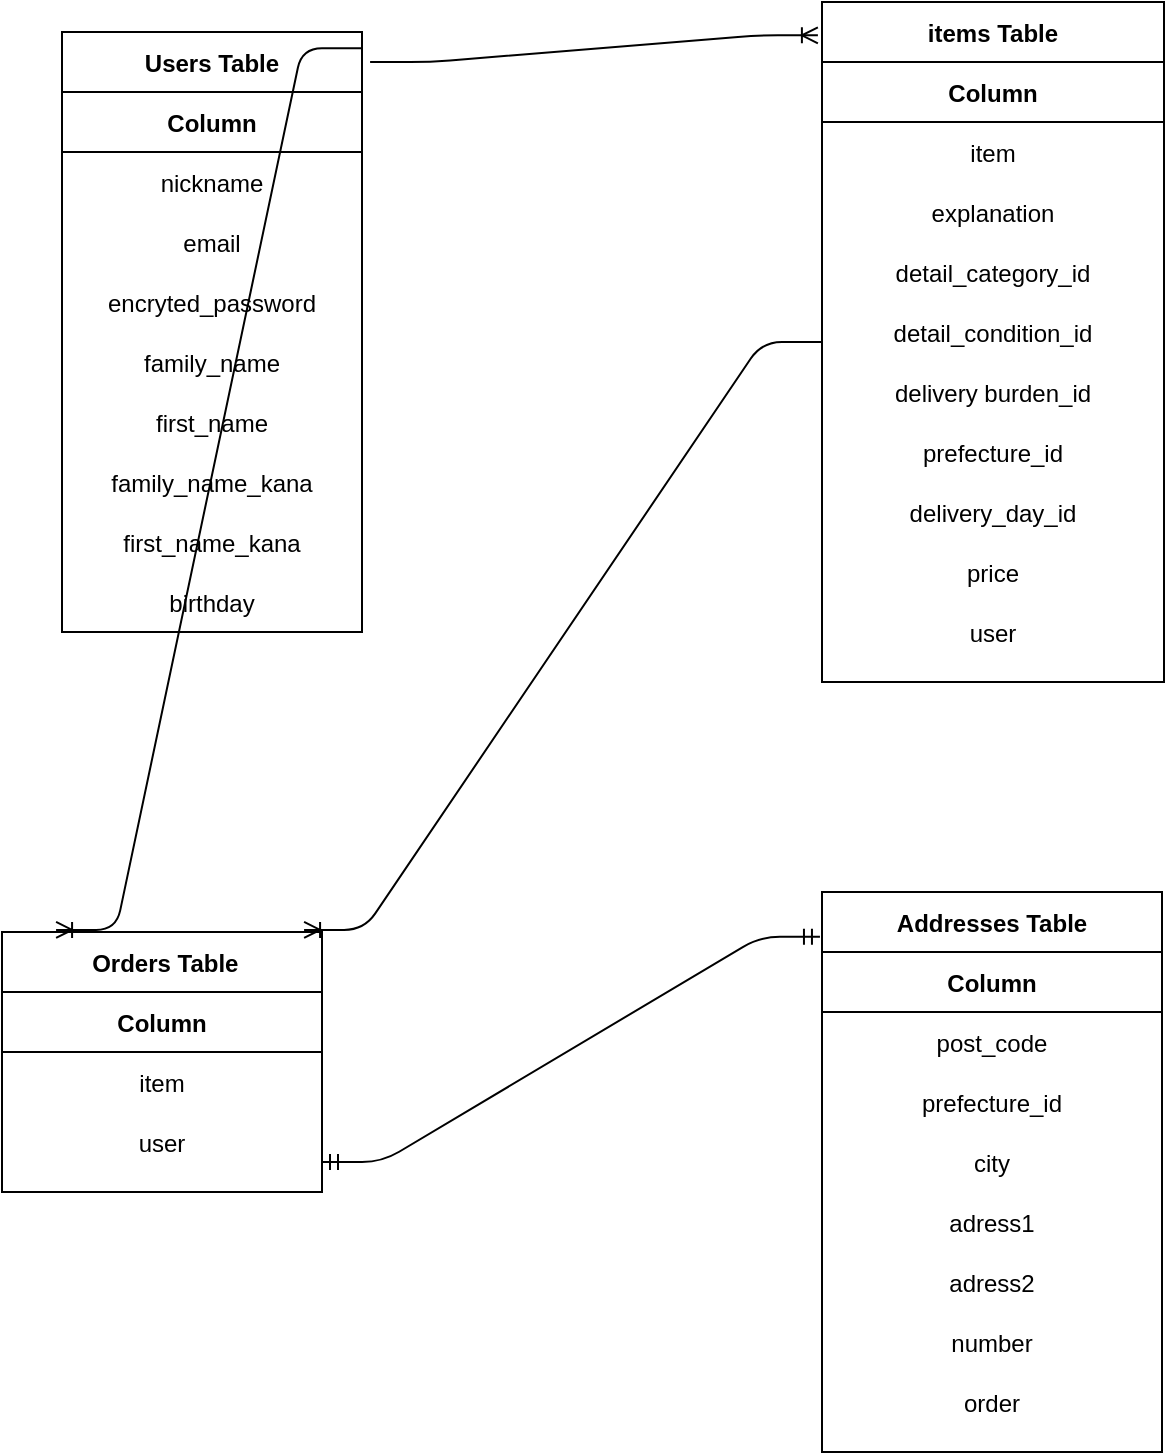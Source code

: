 <mxfile>
    <diagram id="YQ_dHW2g_E2ifp-_zoH1" name="ページ2">
        <mxGraphModel dx="924" dy="680" grid="1" gridSize="10" guides="1" tooltips="1" connect="1" arrows="1" fold="1" page="1" pageScale="1" pageWidth="827" pageHeight="1169" math="0" shadow="0">
            <root>
                <mxCell id="nu-pBfRG0AbnCJ4VXC4w-0"/>
                <mxCell id="nu-pBfRG0AbnCJ4VXC4w-1" parent="nu-pBfRG0AbnCJ4VXC4w-0"/>
                <mxCell id="LceplX1KMcFDe-5idcY_-0" value="items Table" style="shape=table;startSize=30;container=1;collapsible=1;childLayout=tableLayout;fixedRows=1;rowLines=0;fontStyle=1;align=center;resizeLast=1;labelBorderColor=none;" parent="nu-pBfRG0AbnCJ4VXC4w-1" vertex="1">
                    <mxGeometry x="460" y="65" width="171" height="340" as="geometry"/>
                </mxCell>
                <mxCell id="LceplX1KMcFDe-5idcY_-1" value="" style="shape=partialRectangle;collapsible=0;dropTarget=0;pointerEvents=0;fillColor=none;top=0;left=0;bottom=1;right=0;points=[[0,0.5],[1,0.5]];portConstraint=eastwest;labelBorderColor=none;" parent="LceplX1KMcFDe-5idcY_-0" vertex="1">
                    <mxGeometry y="30" width="171" height="30" as="geometry"/>
                </mxCell>
                <mxCell id="LceplX1KMcFDe-5idcY_-2" value="Column" style="shape=partialRectangle;connectable=0;fillColor=none;top=0;left=0;bottom=0;right=0;fontStyle=1;overflow=hidden;labelBorderColor=none;" parent="LceplX1KMcFDe-5idcY_-1" vertex="1">
                    <mxGeometry width="171" height="30" as="geometry">
                        <mxRectangle width="171" height="30" as="alternateBounds"/>
                    </mxGeometry>
                </mxCell>
                <mxCell id="AoZJln5uFDWfGOoYYiee-0" style="shape=partialRectangle;collapsible=0;dropTarget=0;pointerEvents=0;fillColor=none;top=0;left=0;bottom=0;right=0;points=[[0,0.5],[1,0.5]];portConstraint=eastwest;labelBorderColor=none;" parent="LceplX1KMcFDe-5idcY_-0" vertex="1">
                    <mxGeometry y="60" width="171" height="30" as="geometry"/>
                </mxCell>
                <mxCell id="AoZJln5uFDWfGOoYYiee-1" value="item" style="shape=partialRectangle;connectable=0;fillColor=none;top=0;left=0;bottom=0;right=0;editable=1;overflow=hidden;labelBorderColor=none;" parent="AoZJln5uFDWfGOoYYiee-0" vertex="1">
                    <mxGeometry width="171" height="30" as="geometry">
                        <mxRectangle width="171" height="30" as="alternateBounds"/>
                    </mxGeometry>
                </mxCell>
                <mxCell id="LceplX1KMcFDe-5idcY_-5" value="" style="shape=partialRectangle;collapsible=0;dropTarget=0;pointerEvents=0;fillColor=none;top=0;left=0;bottom=0;right=0;points=[[0,0.5],[1,0.5]];portConstraint=eastwest;labelBorderColor=none;" parent="LceplX1KMcFDe-5idcY_-0" vertex="1">
                    <mxGeometry y="90" width="171" height="30" as="geometry"/>
                </mxCell>
                <mxCell id="LceplX1KMcFDe-5idcY_-6" value="explanation" style="shape=partialRectangle;connectable=0;fillColor=none;top=0;left=0;bottom=0;right=0;editable=1;overflow=hidden;labelBorderColor=none;" parent="LceplX1KMcFDe-5idcY_-5" vertex="1">
                    <mxGeometry width="171" height="30" as="geometry">
                        <mxRectangle width="171" height="30" as="alternateBounds"/>
                    </mxGeometry>
                </mxCell>
                <mxCell id="LceplX1KMcFDe-5idcY_-7" value="" style="shape=partialRectangle;collapsible=0;dropTarget=0;pointerEvents=0;fillColor=none;top=0;left=0;bottom=0;right=0;points=[[0,0.5],[1,0.5]];portConstraint=eastwest;labelBorderColor=none;" parent="LceplX1KMcFDe-5idcY_-0" vertex="1">
                    <mxGeometry y="120" width="171" height="30" as="geometry"/>
                </mxCell>
                <mxCell id="LceplX1KMcFDe-5idcY_-8" value="detail_category_id" style="shape=partialRectangle;connectable=0;fillColor=none;top=0;left=0;bottom=0;right=0;editable=1;overflow=hidden;labelBorderColor=none;" parent="LceplX1KMcFDe-5idcY_-7" vertex="1">
                    <mxGeometry width="171" height="30" as="geometry">
                        <mxRectangle width="171" height="30" as="alternateBounds"/>
                    </mxGeometry>
                </mxCell>
                <mxCell id="LceplX1KMcFDe-5idcY_-9" style="shape=partialRectangle;collapsible=0;dropTarget=0;pointerEvents=0;fillColor=none;top=0;left=0;bottom=0;right=0;points=[[0,0.5],[1,0.5]];portConstraint=eastwest;labelBorderColor=none;" parent="LceplX1KMcFDe-5idcY_-0" vertex="1">
                    <mxGeometry y="150" width="171" height="30" as="geometry"/>
                </mxCell>
                <mxCell id="LceplX1KMcFDe-5idcY_-10" value="detail_condition_id" style="shape=partialRectangle;connectable=0;fillColor=none;top=0;left=0;bottom=0;right=0;editable=1;overflow=hidden;labelBorderColor=none;" parent="LceplX1KMcFDe-5idcY_-9" vertex="1">
                    <mxGeometry width="171" height="30" as="geometry">
                        <mxRectangle width="171" height="30" as="alternateBounds"/>
                    </mxGeometry>
                </mxCell>
                <mxCell id="LceplX1KMcFDe-5idcY_-11" style="shape=partialRectangle;collapsible=0;dropTarget=0;pointerEvents=0;fillColor=none;top=0;left=0;bottom=0;right=0;points=[[0,0.5],[1,0.5]];portConstraint=eastwest;labelBorderColor=none;" parent="LceplX1KMcFDe-5idcY_-0" vertex="1">
                    <mxGeometry y="180" width="171" height="30" as="geometry"/>
                </mxCell>
                <mxCell id="LceplX1KMcFDe-5idcY_-12" value="delivery burden_id" style="shape=partialRectangle;connectable=0;fillColor=none;top=0;left=0;bottom=0;right=0;editable=1;overflow=hidden;labelBorderColor=none;" parent="LceplX1KMcFDe-5idcY_-11" vertex="1">
                    <mxGeometry width="171" height="30" as="geometry">
                        <mxRectangle width="171" height="30" as="alternateBounds"/>
                    </mxGeometry>
                </mxCell>
                <mxCell id="LceplX1KMcFDe-5idcY_-13" style="shape=partialRectangle;collapsible=0;dropTarget=0;pointerEvents=0;fillColor=none;top=0;left=0;bottom=0;right=0;points=[[0,0.5],[1,0.5]];portConstraint=eastwest;labelBorderColor=none;" parent="LceplX1KMcFDe-5idcY_-0" vertex="1">
                    <mxGeometry y="210" width="171" height="30" as="geometry"/>
                </mxCell>
                <mxCell id="LceplX1KMcFDe-5idcY_-14" value="prefecture_id" style="shape=partialRectangle;connectable=0;fillColor=none;top=0;left=0;bottom=0;right=0;editable=1;overflow=hidden;labelBorderColor=none;" parent="LceplX1KMcFDe-5idcY_-13" vertex="1">
                    <mxGeometry width="171" height="30" as="geometry">
                        <mxRectangle width="171" height="30" as="alternateBounds"/>
                    </mxGeometry>
                </mxCell>
                <mxCell id="LceplX1KMcFDe-5idcY_-15" style="shape=partialRectangle;collapsible=0;dropTarget=0;pointerEvents=0;fillColor=none;top=0;left=0;bottom=0;right=0;points=[[0,0.5],[1,0.5]];portConstraint=eastwest;labelBorderColor=none;" parent="LceplX1KMcFDe-5idcY_-0" vertex="1">
                    <mxGeometry y="240" width="171" height="30" as="geometry"/>
                </mxCell>
                <mxCell id="LceplX1KMcFDe-5idcY_-16" value="delivery_day_id" style="shape=partialRectangle;connectable=0;fillColor=none;top=0;left=0;bottom=0;right=0;editable=1;overflow=hidden;labelBorderColor=none;" parent="LceplX1KMcFDe-5idcY_-15" vertex="1">
                    <mxGeometry width="171" height="30" as="geometry">
                        <mxRectangle width="171" height="30" as="alternateBounds"/>
                    </mxGeometry>
                </mxCell>
                <mxCell id="LceplX1KMcFDe-5idcY_-17" style="shape=partialRectangle;collapsible=0;dropTarget=0;pointerEvents=0;fillColor=none;top=0;left=0;bottom=0;right=0;points=[[0,0.5],[1,0.5]];portConstraint=eastwest;labelBorderColor=none;" parent="LceplX1KMcFDe-5idcY_-0" vertex="1">
                    <mxGeometry y="270" width="171" height="30" as="geometry"/>
                </mxCell>
                <mxCell id="LceplX1KMcFDe-5idcY_-18" value="price" style="shape=partialRectangle;connectable=0;fillColor=none;top=0;left=0;bottom=0;right=0;editable=1;overflow=hidden;labelBorderColor=none;" parent="LceplX1KMcFDe-5idcY_-17" vertex="1">
                    <mxGeometry width="171" height="30" as="geometry">
                        <mxRectangle width="171" height="30" as="alternateBounds"/>
                    </mxGeometry>
                </mxCell>
                <mxCell id="AoZJln5uFDWfGOoYYiee-2" style="shape=partialRectangle;collapsible=0;dropTarget=0;pointerEvents=0;fillColor=none;top=0;left=0;bottom=0;right=0;points=[[0,0.5],[1,0.5]];portConstraint=eastwest;labelBorderColor=none;" parent="LceplX1KMcFDe-5idcY_-0" vertex="1">
                    <mxGeometry y="300" width="171" height="30" as="geometry"/>
                </mxCell>
                <mxCell id="AoZJln5uFDWfGOoYYiee-3" value="user" style="shape=partialRectangle;connectable=0;fillColor=none;top=0;left=0;bottom=0;right=0;editable=1;overflow=hidden;labelBorderColor=none;" parent="AoZJln5uFDWfGOoYYiee-2" vertex="1">
                    <mxGeometry width="171" height="30" as="geometry">
                        <mxRectangle width="171" height="30" as="alternateBounds"/>
                    </mxGeometry>
                </mxCell>
                <mxCell id="MDD45jPDlMw7LZgbNqoK-0" value="Users Table" style="shape=table;startSize=30;container=1;collapsible=1;childLayout=tableLayout;fixedRows=1;rowLines=0;fontStyle=1;align=center;resizeLast=1;labelBorderColor=none;" parent="nu-pBfRG0AbnCJ4VXC4w-1" vertex="1">
                    <mxGeometry x="80" y="80" width="150" height="300" as="geometry"/>
                </mxCell>
                <mxCell id="MDD45jPDlMw7LZgbNqoK-1" value="" style="shape=partialRectangle;collapsible=0;dropTarget=0;pointerEvents=0;fillColor=none;top=0;left=0;bottom=1;right=0;points=[[0,0.5],[1,0.5]];portConstraint=eastwest;labelBorderColor=none;" parent="MDD45jPDlMw7LZgbNqoK-0" vertex="1">
                    <mxGeometry y="30" width="150" height="30" as="geometry"/>
                </mxCell>
                <mxCell id="MDD45jPDlMw7LZgbNqoK-2" value="Column" style="shape=partialRectangle;connectable=0;fillColor=none;top=0;left=0;bottom=0;right=0;fontStyle=1;overflow=hidden;labelBorderColor=none;" parent="MDD45jPDlMw7LZgbNqoK-1" vertex="1">
                    <mxGeometry width="150" height="30" as="geometry">
                        <mxRectangle width="150" height="30" as="alternateBounds"/>
                    </mxGeometry>
                </mxCell>
                <mxCell id="MDD45jPDlMw7LZgbNqoK-3" value="" style="shape=partialRectangle;collapsible=0;dropTarget=0;pointerEvents=0;fillColor=none;top=0;left=0;bottom=0;right=0;points=[[0,0.5],[1,0.5]];portConstraint=eastwest;labelBorderColor=none;" parent="MDD45jPDlMw7LZgbNqoK-0" vertex="1">
                    <mxGeometry y="60" width="150" height="30" as="geometry"/>
                </mxCell>
                <mxCell id="MDD45jPDlMw7LZgbNqoK-4" value="nickname" style="shape=partialRectangle;connectable=0;fillColor=none;top=0;left=0;bottom=0;right=0;editable=1;overflow=hidden;labelBorderColor=none;" parent="MDD45jPDlMw7LZgbNqoK-3" vertex="1">
                    <mxGeometry width="150" height="30" as="geometry">
                        <mxRectangle width="150" height="30" as="alternateBounds"/>
                    </mxGeometry>
                </mxCell>
                <mxCell id="MDD45jPDlMw7LZgbNqoK-5" value="" style="shape=partialRectangle;collapsible=0;dropTarget=0;pointerEvents=0;fillColor=none;top=0;left=0;bottom=0;right=0;points=[[0,0.5],[1,0.5]];portConstraint=eastwest;labelBorderColor=none;" parent="MDD45jPDlMw7LZgbNqoK-0" vertex="1">
                    <mxGeometry y="90" width="150" height="30" as="geometry"/>
                </mxCell>
                <mxCell id="MDD45jPDlMw7LZgbNqoK-6" value="email" style="shape=partialRectangle;connectable=0;fillColor=none;top=0;left=0;bottom=0;right=0;editable=1;overflow=hidden;labelBorderColor=none;" parent="MDD45jPDlMw7LZgbNqoK-5" vertex="1">
                    <mxGeometry width="150" height="30" as="geometry">
                        <mxRectangle width="150" height="30" as="alternateBounds"/>
                    </mxGeometry>
                </mxCell>
                <mxCell id="MDD45jPDlMw7LZgbNqoK-7" value="" style="shape=partialRectangle;collapsible=0;dropTarget=0;pointerEvents=0;fillColor=none;top=0;left=0;bottom=0;right=0;points=[[0,0.5],[1,0.5]];portConstraint=eastwest;labelBorderColor=none;" parent="MDD45jPDlMw7LZgbNqoK-0" vertex="1">
                    <mxGeometry y="120" width="150" height="30" as="geometry"/>
                </mxCell>
                <mxCell id="MDD45jPDlMw7LZgbNqoK-8" value="encryted_password" style="shape=partialRectangle;connectable=0;fillColor=none;top=0;left=0;bottom=0;right=0;editable=1;overflow=hidden;labelBorderColor=none;" parent="MDD45jPDlMw7LZgbNqoK-7" vertex="1">
                    <mxGeometry width="150" height="30" as="geometry">
                        <mxRectangle width="150" height="30" as="alternateBounds"/>
                    </mxGeometry>
                </mxCell>
                <mxCell id="MDD45jPDlMw7LZgbNqoK-9" style="shape=partialRectangle;collapsible=0;dropTarget=0;pointerEvents=0;fillColor=none;top=0;left=0;bottom=0;right=0;points=[[0,0.5],[1,0.5]];portConstraint=eastwest;labelBorderColor=none;" parent="MDD45jPDlMw7LZgbNqoK-0" vertex="1">
                    <mxGeometry y="150" width="150" height="30" as="geometry"/>
                </mxCell>
                <mxCell id="MDD45jPDlMw7LZgbNqoK-10" value="family_name" style="shape=partialRectangle;connectable=0;fillColor=none;top=0;left=0;bottom=0;right=0;editable=1;overflow=hidden;labelBorderColor=none;" parent="MDD45jPDlMw7LZgbNqoK-9" vertex="1">
                    <mxGeometry width="150" height="30" as="geometry">
                        <mxRectangle width="150" height="30" as="alternateBounds"/>
                    </mxGeometry>
                </mxCell>
                <mxCell id="MDD45jPDlMw7LZgbNqoK-11" style="shape=partialRectangle;collapsible=0;dropTarget=0;pointerEvents=0;fillColor=none;top=0;left=0;bottom=0;right=0;points=[[0,0.5],[1,0.5]];portConstraint=eastwest;labelBorderColor=none;" parent="MDD45jPDlMw7LZgbNqoK-0" vertex="1">
                    <mxGeometry y="180" width="150" height="30" as="geometry"/>
                </mxCell>
                <mxCell id="MDD45jPDlMw7LZgbNqoK-12" value="first_name" style="shape=partialRectangle;connectable=0;fillColor=none;top=0;left=0;bottom=0;right=0;editable=1;overflow=hidden;labelBorderColor=none;" parent="MDD45jPDlMw7LZgbNqoK-11" vertex="1">
                    <mxGeometry width="150" height="30" as="geometry">
                        <mxRectangle width="150" height="30" as="alternateBounds"/>
                    </mxGeometry>
                </mxCell>
                <mxCell id="MDD45jPDlMw7LZgbNqoK-13" style="shape=partialRectangle;collapsible=0;dropTarget=0;pointerEvents=0;fillColor=none;top=0;left=0;bottom=0;right=0;points=[[0,0.5],[1,0.5]];portConstraint=eastwest;labelBorderColor=none;" parent="MDD45jPDlMw7LZgbNqoK-0" vertex="1">
                    <mxGeometry y="210" width="150" height="30" as="geometry"/>
                </mxCell>
                <mxCell id="MDD45jPDlMw7LZgbNqoK-14" value="family_name_kana" style="shape=partialRectangle;connectable=0;fillColor=none;top=0;left=0;bottom=0;right=0;editable=1;overflow=hidden;labelBorderColor=none;" parent="MDD45jPDlMw7LZgbNqoK-13" vertex="1">
                    <mxGeometry width="150" height="30" as="geometry">
                        <mxRectangle width="150" height="30" as="alternateBounds"/>
                    </mxGeometry>
                </mxCell>
                <mxCell id="MDD45jPDlMw7LZgbNqoK-15" style="shape=partialRectangle;collapsible=0;dropTarget=0;pointerEvents=0;fillColor=none;top=0;left=0;bottom=0;right=0;points=[[0,0.5],[1,0.5]];portConstraint=eastwest;labelBorderColor=none;" parent="MDD45jPDlMw7LZgbNqoK-0" vertex="1">
                    <mxGeometry y="240" width="150" height="30" as="geometry"/>
                </mxCell>
                <mxCell id="MDD45jPDlMw7LZgbNqoK-16" value="first_name_kana" style="shape=partialRectangle;connectable=0;fillColor=none;top=0;left=0;bottom=0;right=0;editable=1;overflow=hidden;labelBorderColor=none;" parent="MDD45jPDlMw7LZgbNqoK-15" vertex="1">
                    <mxGeometry width="150" height="30" as="geometry">
                        <mxRectangle width="150" height="30" as="alternateBounds"/>
                    </mxGeometry>
                </mxCell>
                <mxCell id="MDD45jPDlMw7LZgbNqoK-17" style="shape=partialRectangle;collapsible=0;dropTarget=0;pointerEvents=0;fillColor=none;top=0;left=0;bottom=0;right=0;points=[[0,0.5],[1,0.5]];portConstraint=eastwest;labelBorderColor=none;" parent="MDD45jPDlMw7LZgbNqoK-0" vertex="1">
                    <mxGeometry y="270" width="150" height="30" as="geometry"/>
                </mxCell>
                <mxCell id="MDD45jPDlMw7LZgbNqoK-18" value="birthday" style="shape=partialRectangle;connectable=0;fillColor=none;top=0;left=0;bottom=0;right=0;editable=1;overflow=hidden;labelBorderColor=none;" parent="MDD45jPDlMw7LZgbNqoK-17" vertex="1">
                    <mxGeometry width="150" height="30" as="geometry">
                        <mxRectangle width="150" height="30" as="alternateBounds"/>
                    </mxGeometry>
                </mxCell>
                <mxCell id="MDD45jPDlMw7LZgbNqoK-19" value="" style="edgeStyle=entityRelationEdgeStyle;fontSize=12;html=1;endArrow=ERoneToMany;entryX=-0.012;entryY=0.049;entryDx=0;entryDy=0;entryPerimeter=0;exitX=1.027;exitY=0.05;exitDx=0;exitDy=0;exitPerimeter=0;" parent="nu-pBfRG0AbnCJ4VXC4w-1" source="MDD45jPDlMw7LZgbNqoK-0" target="LceplX1KMcFDe-5idcY_-0" edge="1">
                    <mxGeometry width="100" height="100" relative="1" as="geometry">
                        <mxPoint x="230" y="260" as="sourcePoint"/>
                        <mxPoint x="330" y="160" as="targetPoint"/>
                    </mxGeometry>
                </mxCell>
                <mxCell id="1G-kRDW5qYc1HCqvA8ae-0" value=" Orders Table" style="shape=table;startSize=30;container=1;collapsible=1;childLayout=tableLayout;fixedRows=1;rowLines=0;fontStyle=1;align=center;resizeLast=1;labelBorderColor=none;" parent="nu-pBfRG0AbnCJ4VXC4w-1" vertex="1">
                    <mxGeometry x="50" y="530" width="160" height="130" as="geometry"/>
                </mxCell>
                <mxCell id="1G-kRDW5qYc1HCqvA8ae-1" value="" style="shape=partialRectangle;collapsible=0;dropTarget=0;pointerEvents=0;fillColor=none;top=0;left=0;bottom=1;right=0;points=[[0,0.5],[1,0.5]];portConstraint=eastwest;labelBorderColor=none;" parent="1G-kRDW5qYc1HCqvA8ae-0" vertex="1">
                    <mxGeometry y="30" width="160" height="30" as="geometry"/>
                </mxCell>
                <mxCell id="1G-kRDW5qYc1HCqvA8ae-2" value="Column" style="shape=partialRectangle;connectable=0;fillColor=none;top=0;left=0;bottom=0;right=0;fontStyle=1;overflow=hidden;labelBorderColor=none;" parent="1G-kRDW5qYc1HCqvA8ae-1" vertex="1">
                    <mxGeometry width="160" height="30" as="geometry">
                        <mxRectangle width="160" height="30" as="alternateBounds"/>
                    </mxGeometry>
                </mxCell>
                <mxCell id="1G-kRDW5qYc1HCqvA8ae-3" value="" style="shape=partialRectangle;collapsible=0;dropTarget=0;pointerEvents=0;fillColor=none;top=0;left=0;bottom=0;right=0;points=[[0,0.5],[1,0.5]];portConstraint=eastwest;labelBorderColor=none;" parent="1G-kRDW5qYc1HCqvA8ae-0" vertex="1">
                    <mxGeometry y="60" width="160" height="30" as="geometry"/>
                </mxCell>
                <mxCell id="1G-kRDW5qYc1HCqvA8ae-4" value="item" style="shape=partialRectangle;connectable=0;fillColor=none;top=0;left=0;bottom=0;right=0;editable=1;overflow=hidden;labelBorderColor=none;" parent="1G-kRDW5qYc1HCqvA8ae-3" vertex="1">
                    <mxGeometry width="160" height="30" as="geometry">
                        <mxRectangle width="160" height="30" as="alternateBounds"/>
                    </mxGeometry>
                </mxCell>
                <mxCell id="1G-kRDW5qYc1HCqvA8ae-5" value="" style="shape=partialRectangle;collapsible=0;dropTarget=0;pointerEvents=0;fillColor=none;top=0;left=0;bottom=0;right=0;points=[[0,0.5],[1,0.5]];portConstraint=eastwest;labelBorderColor=none;" parent="1G-kRDW5qYc1HCqvA8ae-0" vertex="1">
                    <mxGeometry y="90" width="160" height="30" as="geometry"/>
                </mxCell>
                <mxCell id="1G-kRDW5qYc1HCqvA8ae-6" value="user" style="shape=partialRectangle;connectable=0;fillColor=none;top=0;left=0;bottom=0;right=0;editable=1;overflow=hidden;labelBorderColor=none;" parent="1G-kRDW5qYc1HCqvA8ae-5" vertex="1">
                    <mxGeometry width="160" height="30" as="geometry">
                        <mxRectangle width="160" height="30" as="alternateBounds"/>
                    </mxGeometry>
                </mxCell>
                <mxCell id="baAkb5GWgVszxQUJV8yX-0" value="Addresses Table" style="shape=table;startSize=30;container=1;collapsible=1;childLayout=tableLayout;fixedRows=1;rowLines=0;fontStyle=1;align=center;resizeLast=1;labelBorderColor=none;" parent="nu-pBfRG0AbnCJ4VXC4w-1" vertex="1">
                    <mxGeometry x="460" y="510" width="170" height="280" as="geometry"/>
                </mxCell>
                <mxCell id="baAkb5GWgVszxQUJV8yX-1" value="" style="shape=partialRectangle;collapsible=0;dropTarget=0;pointerEvents=0;fillColor=none;top=0;left=0;bottom=1;right=0;points=[[0,0.5],[1,0.5]];portConstraint=eastwest;labelBorderColor=none;" parent="baAkb5GWgVszxQUJV8yX-0" vertex="1">
                    <mxGeometry y="30" width="170" height="30" as="geometry"/>
                </mxCell>
                <mxCell id="baAkb5GWgVszxQUJV8yX-2" value="Column" style="shape=partialRectangle;connectable=0;fillColor=none;top=0;left=0;bottom=0;right=0;fontStyle=1;overflow=hidden;labelBorderColor=none;" parent="baAkb5GWgVszxQUJV8yX-1" vertex="1">
                    <mxGeometry width="170" height="30" as="geometry">
                        <mxRectangle width="170" height="30" as="alternateBounds"/>
                    </mxGeometry>
                </mxCell>
                <mxCell id="AoZJln5uFDWfGOoYYiee-4" style="shape=partialRectangle;collapsible=0;dropTarget=0;pointerEvents=0;fillColor=none;top=0;left=0;bottom=0;right=0;points=[[0,0.5],[1,0.5]];portConstraint=eastwest;labelBorderColor=none;" parent="baAkb5GWgVszxQUJV8yX-0" vertex="1">
                    <mxGeometry y="60" width="170" height="30" as="geometry"/>
                </mxCell>
                <mxCell id="AoZJln5uFDWfGOoYYiee-5" value="post_code" style="shape=partialRectangle;connectable=0;fillColor=none;top=0;left=0;bottom=0;right=0;editable=1;overflow=hidden;labelBorderColor=none;" parent="AoZJln5uFDWfGOoYYiee-4" vertex="1">
                    <mxGeometry width="170" height="30" as="geometry">
                        <mxRectangle width="170" height="30" as="alternateBounds"/>
                    </mxGeometry>
                </mxCell>
                <mxCell id="baAkb5GWgVszxQUJV8yX-11" style="shape=partialRectangle;collapsible=0;dropTarget=0;pointerEvents=0;fillColor=none;top=0;left=0;bottom=0;right=0;points=[[0,0.5],[1,0.5]];portConstraint=eastwest;labelBorderColor=none;" parent="baAkb5GWgVszxQUJV8yX-0" vertex="1">
                    <mxGeometry y="90" width="170" height="30" as="geometry"/>
                </mxCell>
                <mxCell id="baAkb5GWgVszxQUJV8yX-12" value="prefecture_id" style="shape=partialRectangle;connectable=0;fillColor=none;top=0;left=0;bottom=0;right=0;editable=1;overflow=hidden;labelBorderColor=none;" parent="baAkb5GWgVszxQUJV8yX-11" vertex="1">
                    <mxGeometry width="170" height="30" as="geometry">
                        <mxRectangle width="170" height="30" as="alternateBounds"/>
                    </mxGeometry>
                </mxCell>
                <mxCell id="baAkb5GWgVszxQUJV8yX-13" style="shape=partialRectangle;collapsible=0;dropTarget=0;pointerEvents=0;fillColor=none;top=0;left=0;bottom=0;right=0;points=[[0,0.5],[1,0.5]];portConstraint=eastwest;labelBorderColor=none;" parent="baAkb5GWgVszxQUJV8yX-0" vertex="1">
                    <mxGeometry y="120" width="170" height="30" as="geometry"/>
                </mxCell>
                <mxCell id="baAkb5GWgVszxQUJV8yX-14" value="city" style="shape=partialRectangle;connectable=0;fillColor=none;top=0;left=0;bottom=0;right=0;editable=1;overflow=hidden;labelBorderColor=none;" parent="baAkb5GWgVszxQUJV8yX-13" vertex="1">
                    <mxGeometry width="170" height="30" as="geometry">
                        <mxRectangle width="170" height="30" as="alternateBounds"/>
                    </mxGeometry>
                </mxCell>
                <mxCell id="baAkb5GWgVszxQUJV8yX-15" style="shape=partialRectangle;collapsible=0;dropTarget=0;pointerEvents=0;fillColor=none;top=0;left=0;bottom=0;right=0;points=[[0,0.5],[1,0.5]];portConstraint=eastwest;labelBorderColor=none;" parent="baAkb5GWgVszxQUJV8yX-0" vertex="1">
                    <mxGeometry y="150" width="170" height="30" as="geometry"/>
                </mxCell>
                <mxCell id="baAkb5GWgVszxQUJV8yX-16" value="adress1" style="shape=partialRectangle;connectable=0;fillColor=none;top=0;left=0;bottom=0;right=0;editable=1;overflow=hidden;labelBorderColor=none;" parent="baAkb5GWgVszxQUJV8yX-15" vertex="1">
                    <mxGeometry width="170" height="30" as="geometry">
                        <mxRectangle width="170" height="30" as="alternateBounds"/>
                    </mxGeometry>
                </mxCell>
                <mxCell id="baAkb5GWgVszxQUJV8yX-17" style="shape=partialRectangle;collapsible=0;dropTarget=0;pointerEvents=0;fillColor=none;top=0;left=0;bottom=0;right=0;points=[[0,0.5],[1,0.5]];portConstraint=eastwest;labelBorderColor=none;" parent="baAkb5GWgVszxQUJV8yX-0" vertex="1">
                    <mxGeometry y="180" width="170" height="30" as="geometry"/>
                </mxCell>
                <mxCell id="baAkb5GWgVszxQUJV8yX-18" value="adress2" style="shape=partialRectangle;connectable=0;fillColor=none;top=0;left=0;bottom=0;right=0;editable=1;overflow=hidden;labelBorderColor=none;" parent="baAkb5GWgVszxQUJV8yX-17" vertex="1">
                    <mxGeometry width="170" height="30" as="geometry">
                        <mxRectangle width="170" height="30" as="alternateBounds"/>
                    </mxGeometry>
                </mxCell>
                <mxCell id="baAkb5GWgVszxQUJV8yX-19" style="shape=partialRectangle;collapsible=0;dropTarget=0;pointerEvents=0;fillColor=none;top=0;left=0;bottom=0;right=0;points=[[0,0.5],[1,0.5]];portConstraint=eastwest;labelBorderColor=none;" parent="baAkb5GWgVszxQUJV8yX-0" vertex="1">
                    <mxGeometry y="210" width="170" height="30" as="geometry"/>
                </mxCell>
                <mxCell id="baAkb5GWgVszxQUJV8yX-20" value="number" style="shape=partialRectangle;connectable=0;fillColor=none;top=0;left=0;bottom=0;right=0;editable=1;overflow=hidden;labelBorderColor=none;" parent="baAkb5GWgVszxQUJV8yX-19" vertex="1">
                    <mxGeometry width="170" height="30" as="geometry">
                        <mxRectangle width="170" height="30" as="alternateBounds"/>
                    </mxGeometry>
                </mxCell>
                <mxCell id="baAkb5GWgVszxQUJV8yX-21" style="shape=partialRectangle;collapsible=0;dropTarget=0;pointerEvents=0;fillColor=none;top=0;left=0;bottom=0;right=0;points=[[0,0.5],[1,0.5]];portConstraint=eastwest;labelBorderColor=none;" parent="baAkb5GWgVszxQUJV8yX-0" vertex="1">
                    <mxGeometry y="240" width="170" height="30" as="geometry"/>
                </mxCell>
                <mxCell id="baAkb5GWgVszxQUJV8yX-22" value="order" style="shape=partialRectangle;connectable=0;fillColor=none;top=0;left=0;bottom=0;right=0;editable=1;overflow=hidden;labelBorderColor=none;" parent="baAkb5GWgVszxQUJV8yX-21" vertex="1">
                    <mxGeometry width="170" height="30" as="geometry">
                        <mxRectangle width="170" height="30" as="alternateBounds"/>
                    </mxGeometry>
                </mxCell>
                <mxCell id="baAkb5GWgVszxQUJV8yX-26" value="" style="edgeStyle=entityRelationEdgeStyle;fontSize=12;html=1;endArrow=ERoneToMany;entryX=0.944;entryY=-0.008;entryDx=0;entryDy=0;entryPerimeter=0;" parent="nu-pBfRG0AbnCJ4VXC4w-1" source="LceplX1KMcFDe-5idcY_-0" target="1G-kRDW5qYc1HCqvA8ae-0" edge="1">
                    <mxGeometry width="100" height="100" relative="1" as="geometry">
                        <mxPoint x="390" y="140" as="sourcePoint"/>
                        <mxPoint x="400" y="350" as="targetPoint"/>
                    </mxGeometry>
                </mxCell>
                <mxCell id="SLeXAJef7UxIH3Ki3Hp4-0" value="" style="edgeStyle=entityRelationEdgeStyle;fontSize=12;html=1;endArrow=ERmandOne;startArrow=ERmandOne;entryX=-0.006;entryY=0.08;entryDx=0;entryDy=0;entryPerimeter=0;" parent="nu-pBfRG0AbnCJ4VXC4w-1" target="baAkb5GWgVszxQUJV8yX-0" edge="1">
                    <mxGeometry width="100" height="100" relative="1" as="geometry">
                        <mxPoint x="210" y="645" as="sourcePoint"/>
                        <mxPoint x="310" y="545" as="targetPoint"/>
                    </mxGeometry>
                </mxCell>
                <mxCell id="SLeXAJef7UxIH3Ki3Hp4-1" value="" style="edgeStyle=entityRelationEdgeStyle;fontSize=12;html=1;endArrow=ERoneToMany;entryX=0.169;entryY=-0.008;entryDx=0;entryDy=0;entryPerimeter=0;exitX=1;exitY=0.027;exitDx=0;exitDy=0;exitPerimeter=0;" parent="nu-pBfRG0AbnCJ4VXC4w-1" source="MDD45jPDlMw7LZgbNqoK-0" target="1G-kRDW5qYc1HCqvA8ae-0" edge="1">
                    <mxGeometry width="100" height="100" relative="1" as="geometry">
                        <mxPoint x="150" y="460" as="sourcePoint"/>
                        <mxPoint x="270" y="410" as="targetPoint"/>
                    </mxGeometry>
                </mxCell>
            </root>
        </mxGraphModel>
    </diagram>
</mxfile>